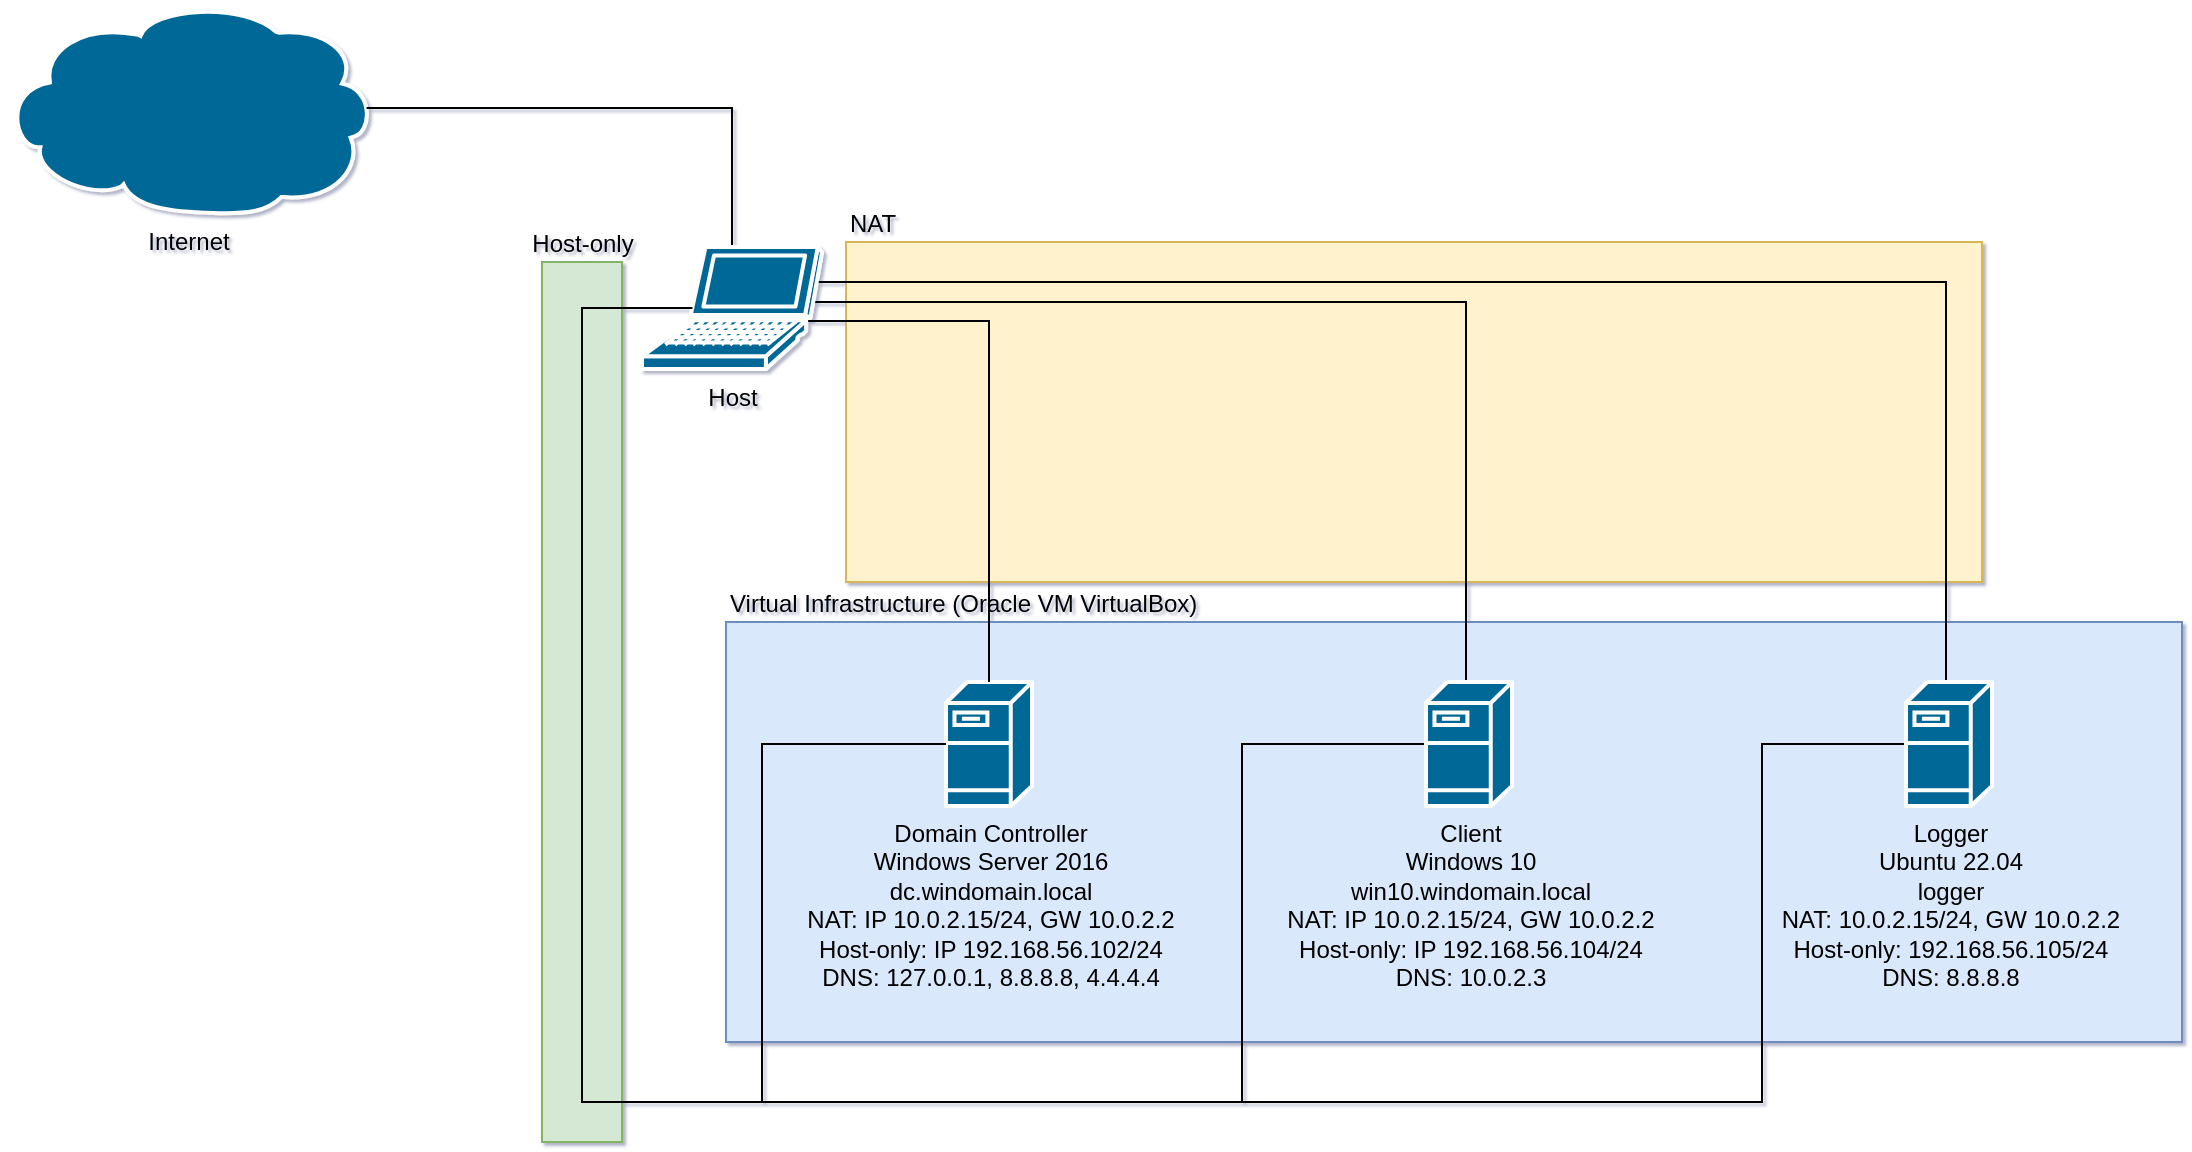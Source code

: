<mxfile version="22.1.3" type="device">
  <diagram name="Seite-1" id="XNsaYrZHS4R9iA8vbL8G">
    <mxGraphModel dx="1688" dy="653" grid="1" gridSize="10" guides="1" tooltips="1" connect="1" arrows="1" fold="1" page="1" pageScale="1" pageWidth="827" pageHeight="1169" math="0" shadow="1">
      <root>
        <mxCell id="0" />
        <mxCell id="1" parent="0" />
        <mxCell id="PI0tE8XtHsIIu6U33yMd-5" value="Host-only" style="rounded=0;html=1;fillColor=#d5e8d4;strokeColor=#82b366;align=center;labelPosition=center;verticalLabelPosition=top;verticalAlign=bottom;" vertex="1" parent="1">
          <mxGeometry x="310" y="170" width="40" height="440" as="geometry" />
        </mxCell>
        <mxCell id="qkZjjTZa_aSAGoHJh0-a-22" value="NAT" style="rounded=0;whiteSpace=wrap;html=1;fillColor=#fff2cc;labelPosition=center;verticalLabelPosition=top;align=left;verticalAlign=bottom;strokeColor=#d6b656;" parent="1" vertex="1">
          <mxGeometry x="462" y="160" width="568" height="170" as="geometry" />
        </mxCell>
        <mxCell id="qkZjjTZa_aSAGoHJh0-a-16" value="Virtual Infrastructure (Oracle VM VirtualBox)" style="rounded=0;whiteSpace=wrap;html=1;labelPosition=center;verticalLabelPosition=top;align=left;verticalAlign=bottom;fillColor=#dae8fc;strokeColor=#6c8ebf;" parent="1" vertex="1">
          <mxGeometry x="402" y="350" width="728" height="210" as="geometry" />
        </mxCell>
        <mxCell id="qkZjjTZa_aSAGoHJh0-a-1" value="Internet" style="shape=mxgraph.cisco.storage.cloud;sketch=0;html=1;pointerEvents=1;dashed=0;fillColor=#036897;strokeColor=#ffffff;strokeWidth=2;verticalLabelPosition=bottom;verticalAlign=top;align=center;outlineConnect=0;" parent="1" vertex="1">
          <mxGeometry x="40" y="40" width="186" height="106" as="geometry" />
        </mxCell>
        <mxCell id="qkZjjTZa_aSAGoHJh0-a-9" style="edgeStyle=orthogonalEdgeStyle;rounded=0;orthogonalLoop=1;jettySize=auto;html=1;exitX=0.98;exitY=0.5;exitDx=0;exitDy=0;exitPerimeter=0;entryX=0.5;entryY=0;entryDx=0;entryDy=0;entryPerimeter=0;endArrow=none;endFill=0;" parent="1" source="qkZjjTZa_aSAGoHJh0-a-1" target="qkZjjTZa_aSAGoHJh0-a-2" edge="1">
          <mxGeometry relative="1" as="geometry" />
        </mxCell>
        <mxCell id="qkZjjTZa_aSAGoHJh0-a-11" value="Domain Controller&lt;br&gt;Windows Server 2016&lt;br&gt;dc.windomain.local&lt;br&gt;NAT: IP 10.0.2.15/24, GW 10.0.2.2&lt;br&gt;Host-only: IP 192.168.56.102/24&lt;br&gt;DNS: 127.0.0.1, 8.8.8.8, 4.4.4.4" style="shape=mxgraph.cisco.servers.fileserver;sketch=0;html=1;pointerEvents=1;dashed=0;fillColor=#036897;strokeColor=#ffffff;strokeWidth=2;verticalLabelPosition=bottom;verticalAlign=top;align=center;outlineConnect=0;" parent="1" vertex="1">
          <mxGeometry x="512" y="380" width="43" height="62" as="geometry" />
        </mxCell>
        <mxCell id="qkZjjTZa_aSAGoHJh0-a-18" style="edgeStyle=orthogonalEdgeStyle;rounded=0;orthogonalLoop=1;jettySize=auto;html=1;exitX=0.5;exitY=0;exitDx=0;exitDy=0;exitPerimeter=0;entryX=0.95;entryY=0.5;entryDx=0;entryDy=0;entryPerimeter=0;endArrow=none;endFill=0;" parent="1" source="qkZjjTZa_aSAGoHJh0-a-10" target="qkZjjTZa_aSAGoHJh0-a-2" edge="1">
          <mxGeometry relative="1" as="geometry">
            <Array as="points">
              <mxPoint x="772" y="380" />
              <mxPoint x="772" y="190" />
              <mxPoint x="445" y="190" />
            </Array>
          </mxGeometry>
        </mxCell>
        <mxCell id="qkZjjTZa_aSAGoHJh0-a-20" style="edgeStyle=orthogonalEdgeStyle;rounded=0;orthogonalLoop=1;jettySize=auto;html=1;exitX=0.5;exitY=0;exitDx=0;exitDy=0;exitPerimeter=0;endArrow=none;endFill=0;entryX=0.712;entryY=0.607;entryDx=0;entryDy=0;entryPerimeter=0;" parent="1" source="qkZjjTZa_aSAGoHJh0-a-11" target="qkZjjTZa_aSAGoHJh0-a-2" edge="1">
          <mxGeometry relative="1" as="geometry">
            <Array as="points">
              <mxPoint x="534" y="200" />
            </Array>
          </mxGeometry>
        </mxCell>
        <mxCell id="qkZjjTZa_aSAGoHJh0-a-21" style="edgeStyle=orthogonalEdgeStyle;rounded=0;orthogonalLoop=1;jettySize=auto;html=1;exitX=0.5;exitY=0;exitDx=0;exitDy=0;exitPerimeter=0;entryX=0.95;entryY=0.5;entryDx=0;entryDy=0;entryPerimeter=0;endArrow=none;endFill=0;" parent="1" source="qkZjjTZa_aSAGoHJh0-a-12" target="qkZjjTZa_aSAGoHJh0-a-2" edge="1">
          <mxGeometry relative="1" as="geometry">
            <Array as="points">
              <mxPoint x="1012" y="380" />
              <mxPoint x="1012" y="180" />
              <mxPoint x="445" y="180" />
            </Array>
          </mxGeometry>
        </mxCell>
        <mxCell id="PI0tE8XtHsIIu6U33yMd-2" style="edgeStyle=orthogonalEdgeStyle;rounded=0;orthogonalLoop=1;jettySize=auto;html=1;exitX=0;exitY=0.5;exitDx=0;exitDy=0;exitPerimeter=0;entryX=0.28;entryY=0.5;entryDx=0;entryDy=0;entryPerimeter=0;endArrow=none;endFill=0;" edge="1" parent="1" source="qkZjjTZa_aSAGoHJh0-a-11" target="qkZjjTZa_aSAGoHJh0-a-2">
          <mxGeometry relative="1" as="geometry">
            <Array as="points">
              <mxPoint x="420" y="411" />
              <mxPoint x="420" y="590" />
              <mxPoint x="330" y="590" />
              <mxPoint x="330" y="193" />
              <mxPoint x="385" y="193" />
            </Array>
          </mxGeometry>
        </mxCell>
        <mxCell id="PI0tE8XtHsIIu6U33yMd-3" style="edgeStyle=orthogonalEdgeStyle;rounded=0;orthogonalLoop=1;jettySize=auto;html=1;exitX=0;exitY=0.5;exitDx=0;exitDy=0;exitPerimeter=0;entryX=0.28;entryY=0.5;entryDx=0;entryDy=0;entryPerimeter=0;endArrow=none;endFill=0;" edge="1" parent="1" source="qkZjjTZa_aSAGoHJh0-a-10" target="qkZjjTZa_aSAGoHJh0-a-2">
          <mxGeometry relative="1" as="geometry">
            <Array as="points">
              <mxPoint x="660" y="411" />
              <mxPoint x="660" y="590" />
              <mxPoint x="330" y="590" />
              <mxPoint x="330" y="193" />
            </Array>
          </mxGeometry>
        </mxCell>
        <mxCell id="qkZjjTZa_aSAGoHJh0-a-2" value="Host" style="shape=mxgraph.cisco.computers_and_peripherals.laptop;sketch=0;html=1;pointerEvents=1;dashed=0;fillColor=#036897;strokeColor=#ffffff;strokeWidth=2;verticalLabelPosition=bottom;verticalAlign=top;align=center;outlineConnect=0;" parent="1" vertex="1">
          <mxGeometry x="360" y="162.5" width="90" height="61" as="geometry" />
        </mxCell>
        <mxCell id="PI0tE8XtHsIIu6U33yMd-4" style="edgeStyle=orthogonalEdgeStyle;rounded=0;orthogonalLoop=1;jettySize=auto;html=1;exitX=0;exitY=0.5;exitDx=0;exitDy=0;exitPerimeter=0;entryX=0.28;entryY=0.5;entryDx=0;entryDy=0;entryPerimeter=0;endArrow=none;endFill=0;" edge="1" parent="1" source="qkZjjTZa_aSAGoHJh0-a-12" target="qkZjjTZa_aSAGoHJh0-a-2">
          <mxGeometry relative="1" as="geometry">
            <Array as="points">
              <mxPoint x="920" y="411" />
              <mxPoint x="920" y="590" />
              <mxPoint x="330" y="590" />
              <mxPoint x="330" y="193" />
            </Array>
          </mxGeometry>
        </mxCell>
        <mxCell id="qkZjjTZa_aSAGoHJh0-a-10" value="Client&lt;br&gt;Windows 10&lt;br&gt;win10.windomain.local&lt;br&gt;NAT:&amp;nbsp;IP 10.0.2.15/24, GW 10.0.2.2&lt;br style=&quot;border-color: var(--border-color);&quot;&gt;Host-only: IP 192.168.56.104/24&lt;br&gt;DNS: 10.0.2.3" style="shape=mxgraph.cisco.servers.fileserver;sketch=0;html=1;pointerEvents=1;dashed=0;fillColor=#036897;strokeColor=#ffffff;strokeWidth=2;verticalLabelPosition=bottom;verticalAlign=top;align=center;outlineConnect=0;" parent="1" vertex="1">
          <mxGeometry x="752" y="380" width="43" height="62" as="geometry" />
        </mxCell>
        <mxCell id="qkZjjTZa_aSAGoHJh0-a-12" value="Logger&lt;br&gt;Ubuntu 22.04&lt;br&gt;logger&lt;br&gt;NAT: 10.0.2.15/24, GW 10.0.2.2&lt;br style=&quot;border-color: var(--border-color);&quot;&gt;Host-only:&amp;nbsp;192.168.56.105/24&lt;br&gt;DNS: 8.8.8.8" style="shape=mxgraph.cisco.servers.fileserver;sketch=0;html=1;pointerEvents=1;dashed=0;fillColor=#036897;strokeColor=#ffffff;strokeWidth=2;verticalLabelPosition=bottom;verticalAlign=top;align=center;outlineConnect=0;" parent="1" vertex="1">
          <mxGeometry x="992" y="380" width="43" height="62" as="geometry" />
        </mxCell>
      </root>
    </mxGraphModel>
  </diagram>
</mxfile>
